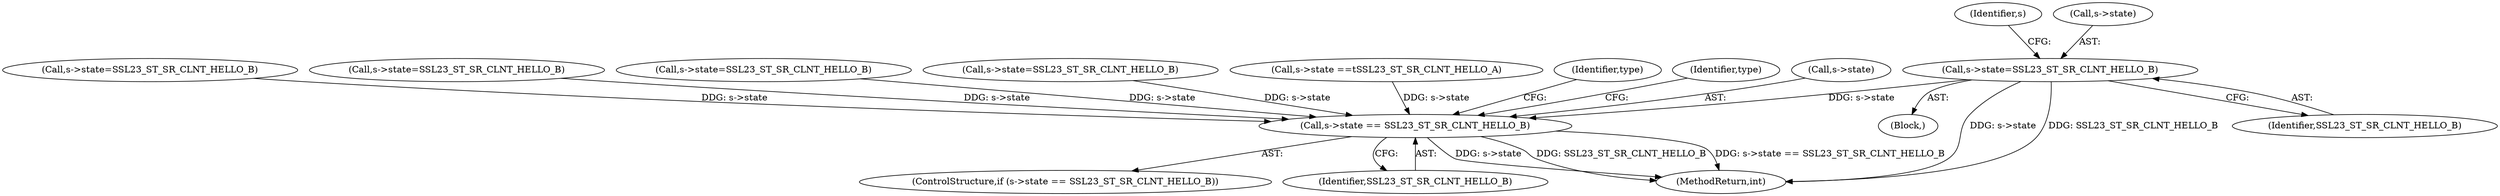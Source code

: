 digraph "0_openssl_392fa7a952e97d82eac6958c81ed1e256e6b8ca5@pointer" {
"1000342" [label="(Call,s->state=SSL23_ST_SR_CLNT_HELLO_B)"];
"1000737" [label="(Call,s->state == SSL23_ST_SR_CLNT_HELLO_B)"];
"1000691" [label="(Identifier,s)"];
"1000317" [label="(Call,s->state=SSL23_ST_SR_CLNT_HELLO_B)"];
"1000411" [label="(Call,s->state=SSL23_ST_SR_CLNT_HELLO_B)"];
"1000336" [label="(Block,)"];
"1000736" [label="(ControlStructure,if (s->state == SSL23_ST_SR_CLNT_HELLO_B))"];
"1000380" [label="(Call,s->state=SSL23_ST_SR_CLNT_HELLO_B)"];
"1000741" [label="(Identifier,SSL23_ST_SR_CLNT_HELLO_B)"];
"1001275" [label="(MethodReturn,int)"];
"1000342" [label="(Call,s->state=SSL23_ST_SR_CLNT_HELLO_B)"];
"1000361" [label="(Call,s->state=SSL23_ST_SR_CLNT_HELLO_B)"];
"1000737" [label="(Call,s->state == SSL23_ST_SR_CLNT_HELLO_B)"];
"1000346" [label="(Identifier,SSL23_ST_SR_CLNT_HELLO_B)"];
"1000177" [label="(Call,s->state ==\tSSL23_ST_SR_CLNT_HELLO_A)"];
"1001080" [label="(Identifier,type)"];
"1000744" [label="(Identifier,type)"];
"1000738" [label="(Call,s->state)"];
"1000343" [label="(Call,s->state)"];
"1000342" -> "1000336"  [label="AST: "];
"1000342" -> "1000346"  [label="CFG: "];
"1000343" -> "1000342"  [label="AST: "];
"1000346" -> "1000342"  [label="AST: "];
"1000691" -> "1000342"  [label="CFG: "];
"1000342" -> "1001275"  [label="DDG: s->state"];
"1000342" -> "1001275"  [label="DDG: SSL23_ST_SR_CLNT_HELLO_B"];
"1000342" -> "1000737"  [label="DDG: s->state"];
"1000737" -> "1000736"  [label="AST: "];
"1000737" -> "1000741"  [label="CFG: "];
"1000738" -> "1000737"  [label="AST: "];
"1000741" -> "1000737"  [label="AST: "];
"1000744" -> "1000737"  [label="CFG: "];
"1001080" -> "1000737"  [label="CFG: "];
"1000737" -> "1001275"  [label="DDG: s->state"];
"1000737" -> "1001275"  [label="DDG: SSL23_ST_SR_CLNT_HELLO_B"];
"1000737" -> "1001275"  [label="DDG: s->state == SSL23_ST_SR_CLNT_HELLO_B"];
"1000177" -> "1000737"  [label="DDG: s->state"];
"1000411" -> "1000737"  [label="DDG: s->state"];
"1000361" -> "1000737"  [label="DDG: s->state"];
"1000380" -> "1000737"  [label="DDG: s->state"];
"1000317" -> "1000737"  [label="DDG: s->state"];
}
